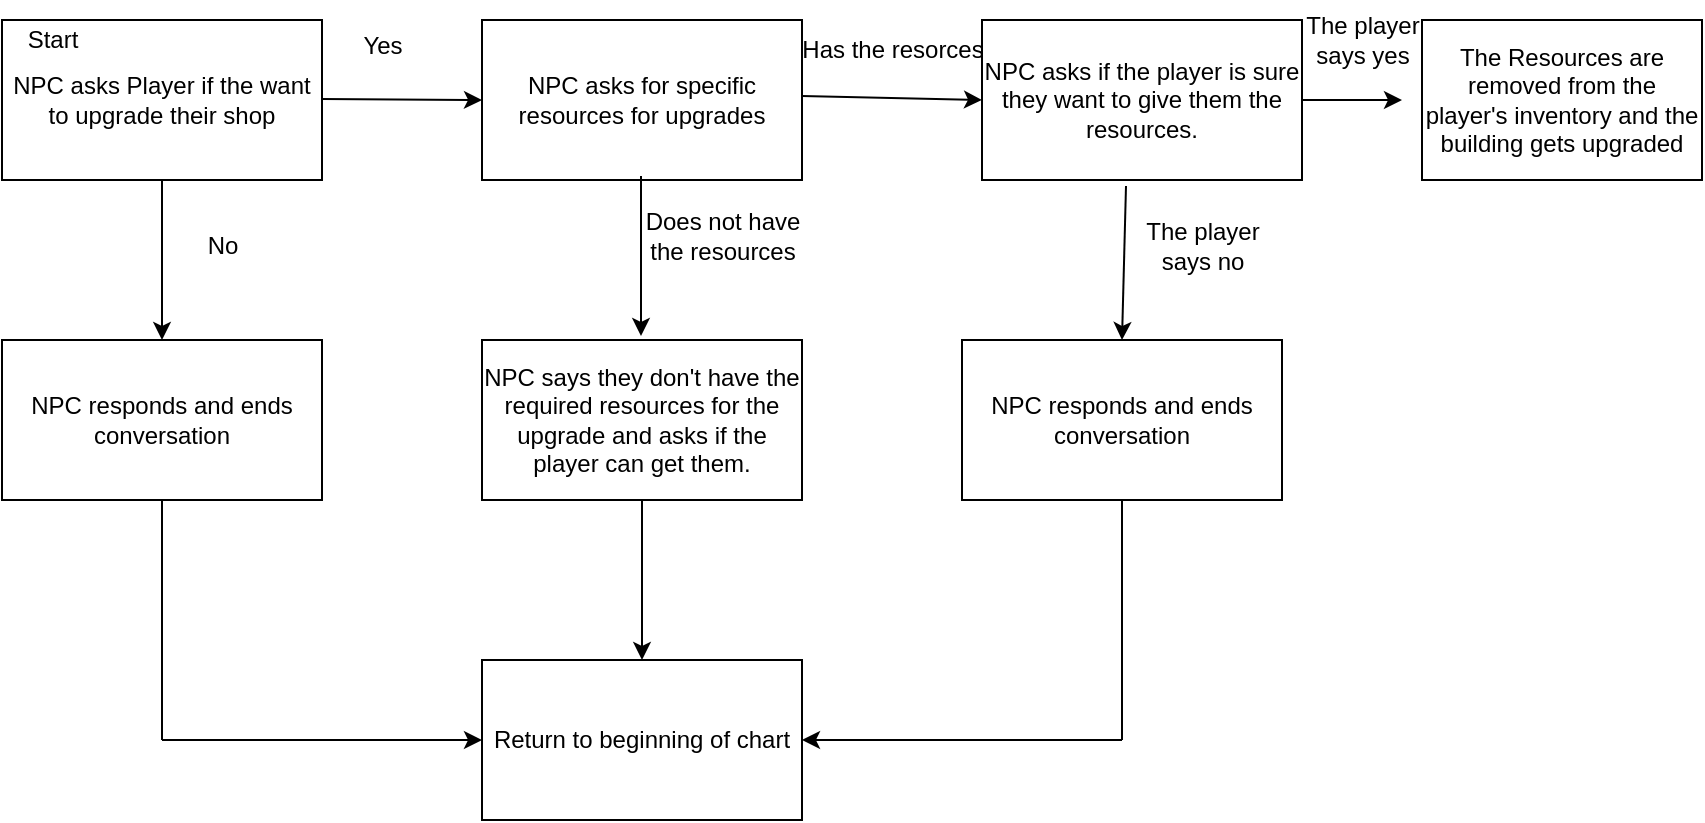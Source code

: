 <mxfile version="24.8.3">
  <diagram name="Page-1" id="1It910z1gfXM87YrPgX9">
    <mxGraphModel dx="1050" dy="491" grid="1" gridSize="10" guides="1" tooltips="1" connect="1" arrows="1" fold="1" page="1" pageScale="1" pageWidth="850" pageHeight="1100" math="0" shadow="0">
      <root>
        <mxCell id="0" />
        <mxCell id="1" parent="0" />
        <mxCell id="ZAs5WbE9bh94cHq_SIH2-1" value="NPC asks Player if the want to upgrade their shop" style="rounded=0;whiteSpace=wrap;html=1;" vertex="1" parent="1">
          <mxGeometry y="40" width="160" height="80" as="geometry" />
        </mxCell>
        <mxCell id="ZAs5WbE9bh94cHq_SIH2-2" value="NPC asks for specific resources for upgrades" style="rounded=0;whiteSpace=wrap;html=1;" vertex="1" parent="1">
          <mxGeometry x="240" y="40" width="160" height="80" as="geometry" />
        </mxCell>
        <mxCell id="ZAs5WbE9bh94cHq_SIH2-3" value="" style="endArrow=classic;html=1;rounded=0;entryX=0;entryY=0.5;entryDx=0;entryDy=0;" edge="1" parent="1" target="ZAs5WbE9bh94cHq_SIH2-2">
          <mxGeometry width="50" height="50" relative="1" as="geometry">
            <mxPoint x="160" y="79.5" as="sourcePoint" />
            <mxPoint x="220" y="80" as="targetPoint" />
          </mxGeometry>
        </mxCell>
        <mxCell id="ZAs5WbE9bh94cHq_SIH2-5" value="Yes" style="text;html=1;align=center;verticalAlign=middle;resizable=0;points=[];autosize=1;strokeColor=none;fillColor=none;" vertex="1" parent="1">
          <mxGeometry x="170" y="38" width="40" height="30" as="geometry" />
        </mxCell>
        <mxCell id="ZAs5WbE9bh94cHq_SIH2-6" value="" style="endArrow=classic;html=1;rounded=0;" edge="1" parent="1">
          <mxGeometry width="50" height="50" relative="1" as="geometry">
            <mxPoint x="80" y="120" as="sourcePoint" />
            <mxPoint x="80" y="200" as="targetPoint" />
          </mxGeometry>
        </mxCell>
        <mxCell id="ZAs5WbE9bh94cHq_SIH2-7" value="NPC responds and ends conversation" style="rounded=0;whiteSpace=wrap;html=1;" vertex="1" parent="1">
          <mxGeometry y="200" width="160" height="80" as="geometry" />
        </mxCell>
        <mxCell id="ZAs5WbE9bh94cHq_SIH2-8" value="No" style="text;html=1;align=center;verticalAlign=middle;resizable=0;points=[];autosize=1;strokeColor=none;fillColor=none;" vertex="1" parent="1">
          <mxGeometry x="90" y="138" width="40" height="30" as="geometry" />
        </mxCell>
        <mxCell id="ZAs5WbE9bh94cHq_SIH2-9" value="NPC asks if the player is sure they want to give them the resources." style="rounded=0;whiteSpace=wrap;html=1;" vertex="1" parent="1">
          <mxGeometry x="490" y="40" width="160" height="80" as="geometry" />
        </mxCell>
        <mxCell id="ZAs5WbE9bh94cHq_SIH2-11" value="" style="endArrow=classic;html=1;rounded=0;entryX=0;entryY=0.5;entryDx=0;entryDy=0;" edge="1" parent="1" target="ZAs5WbE9bh94cHq_SIH2-9">
          <mxGeometry width="50" height="50" relative="1" as="geometry">
            <mxPoint x="400" y="78" as="sourcePoint" />
            <mxPoint x="450" y="28" as="targetPoint" />
          </mxGeometry>
        </mxCell>
        <mxCell id="ZAs5WbE9bh94cHq_SIH2-12" value="Has the resorces" style="text;html=1;align=center;verticalAlign=middle;resizable=0;points=[];autosize=1;strokeColor=none;fillColor=none;" vertex="1" parent="1">
          <mxGeometry x="390" y="40" width="110" height="30" as="geometry" />
        </mxCell>
        <mxCell id="ZAs5WbE9bh94cHq_SIH2-13" value="" style="endArrow=classic;html=1;rounded=0;" edge="1" parent="1">
          <mxGeometry width="50" height="50" relative="1" as="geometry">
            <mxPoint x="319.5" y="118" as="sourcePoint" />
            <mxPoint x="319.5" y="198" as="targetPoint" />
          </mxGeometry>
        </mxCell>
        <mxCell id="ZAs5WbE9bh94cHq_SIH2-14" value="&lt;div&gt;Does not have&lt;/div&gt;&lt;div&gt;the resources&lt;br&gt;&lt;/div&gt;" style="text;html=1;align=center;verticalAlign=middle;resizable=0;points=[];autosize=1;strokeColor=none;fillColor=none;" vertex="1" parent="1">
          <mxGeometry x="310" y="128" width="100" height="40" as="geometry" />
        </mxCell>
        <mxCell id="ZAs5WbE9bh94cHq_SIH2-15" value="NPC says they don&#39;t have the required resources for the upgrade and asks if the player can get them." style="rounded=0;whiteSpace=wrap;html=1;" vertex="1" parent="1">
          <mxGeometry x="240" y="200" width="160" height="80" as="geometry" />
        </mxCell>
        <mxCell id="ZAs5WbE9bh94cHq_SIH2-17" value="NPC responds and ends conversation" style="rounded=0;whiteSpace=wrap;html=1;" vertex="1" parent="1">
          <mxGeometry x="480" y="200" width="160" height="80" as="geometry" />
        </mxCell>
        <mxCell id="ZAs5WbE9bh94cHq_SIH2-18" value="" style="endArrow=classic;html=1;rounded=0;entryX=0.5;entryY=0;entryDx=0;entryDy=0;exitX=0.45;exitY=1.038;exitDx=0;exitDy=0;exitPerimeter=0;" edge="1" parent="1" source="ZAs5WbE9bh94cHq_SIH2-9" target="ZAs5WbE9bh94cHq_SIH2-17">
          <mxGeometry width="50" height="50" relative="1" as="geometry">
            <mxPoint x="600" y="120" as="sourcePoint" />
            <mxPoint x="650" y="70" as="targetPoint" />
          </mxGeometry>
        </mxCell>
        <mxCell id="ZAs5WbE9bh94cHq_SIH2-19" value="&lt;div&gt;The player&lt;/div&gt;&lt;div&gt;says no&lt;br&gt;&lt;/div&gt;" style="text;html=1;align=center;verticalAlign=middle;resizable=0;points=[];autosize=1;strokeColor=none;fillColor=none;" vertex="1" parent="1">
          <mxGeometry x="560" y="133" width="80" height="40" as="geometry" />
        </mxCell>
        <mxCell id="ZAs5WbE9bh94cHq_SIH2-20" value="" style="endArrow=classic;html=1;rounded=0;" edge="1" parent="1">
          <mxGeometry width="50" height="50" relative="1" as="geometry">
            <mxPoint x="650" y="80" as="sourcePoint" />
            <mxPoint x="700" y="80" as="targetPoint" />
          </mxGeometry>
        </mxCell>
        <mxCell id="ZAs5WbE9bh94cHq_SIH2-21" value="&lt;div&gt;The player&lt;/div&gt;&lt;div&gt;says yes&lt;br&gt;&lt;/div&gt;" style="text;html=1;align=center;verticalAlign=middle;resizable=0;points=[];autosize=1;strokeColor=none;fillColor=none;" vertex="1" parent="1">
          <mxGeometry x="640" y="30" width="80" height="40" as="geometry" />
        </mxCell>
        <mxCell id="ZAs5WbE9bh94cHq_SIH2-22" value="The Resources are removed from the player&#39;s inventory and the building gets upgraded" style="rounded=0;whiteSpace=wrap;html=1;" vertex="1" parent="1">
          <mxGeometry x="710" y="40" width="140" height="80" as="geometry" />
        </mxCell>
        <mxCell id="ZAs5WbE9bh94cHq_SIH2-23" value="Return to beginning of chart" style="rounded=0;whiteSpace=wrap;html=1;" vertex="1" parent="1">
          <mxGeometry x="240" y="360" width="160" height="80" as="geometry" />
        </mxCell>
        <mxCell id="ZAs5WbE9bh94cHq_SIH2-25" value="" style="endArrow=none;html=1;rounded=0;" edge="1" parent="1">
          <mxGeometry width="50" height="50" relative="1" as="geometry">
            <mxPoint x="80" y="400" as="sourcePoint" />
            <mxPoint x="80" y="280" as="targetPoint" />
          </mxGeometry>
        </mxCell>
        <mxCell id="ZAs5WbE9bh94cHq_SIH2-26" value="" style="endArrow=classic;html=1;rounded=0;entryX=0;entryY=0.5;entryDx=0;entryDy=0;" edge="1" parent="1" target="ZAs5WbE9bh94cHq_SIH2-23">
          <mxGeometry width="50" height="50" relative="1" as="geometry">
            <mxPoint x="80" y="400" as="sourcePoint" />
            <mxPoint x="130" y="350" as="targetPoint" />
          </mxGeometry>
        </mxCell>
        <mxCell id="ZAs5WbE9bh94cHq_SIH2-27" value="&lt;div&gt;Start&lt;/div&gt;" style="text;html=1;align=center;verticalAlign=middle;resizable=0;points=[];autosize=1;strokeColor=none;fillColor=none;" vertex="1" parent="1">
          <mxGeometry y="35" width="50" height="30" as="geometry" />
        </mxCell>
        <mxCell id="ZAs5WbE9bh94cHq_SIH2-28" value="" style="endArrow=classic;html=1;rounded=0;entryX=0.5;entryY=0;entryDx=0;entryDy=0;" edge="1" parent="1" target="ZAs5WbE9bh94cHq_SIH2-23">
          <mxGeometry width="50" height="50" relative="1" as="geometry">
            <mxPoint x="320" y="280" as="sourcePoint" />
            <mxPoint x="370" y="230" as="targetPoint" />
          </mxGeometry>
        </mxCell>
        <mxCell id="ZAs5WbE9bh94cHq_SIH2-29" value="" style="endArrow=none;html=1;rounded=0;" edge="1" parent="1">
          <mxGeometry width="50" height="50" relative="1" as="geometry">
            <mxPoint x="560" y="400" as="sourcePoint" />
            <mxPoint x="560" y="280" as="targetPoint" />
          </mxGeometry>
        </mxCell>
        <mxCell id="ZAs5WbE9bh94cHq_SIH2-30" value="" style="endArrow=classic;html=1;rounded=0;entryX=1;entryY=0.5;entryDx=0;entryDy=0;" edge="1" parent="1" target="ZAs5WbE9bh94cHq_SIH2-23">
          <mxGeometry width="50" height="50" relative="1" as="geometry">
            <mxPoint x="560" y="400" as="sourcePoint" />
            <mxPoint x="610" y="350" as="targetPoint" />
          </mxGeometry>
        </mxCell>
      </root>
    </mxGraphModel>
  </diagram>
</mxfile>
